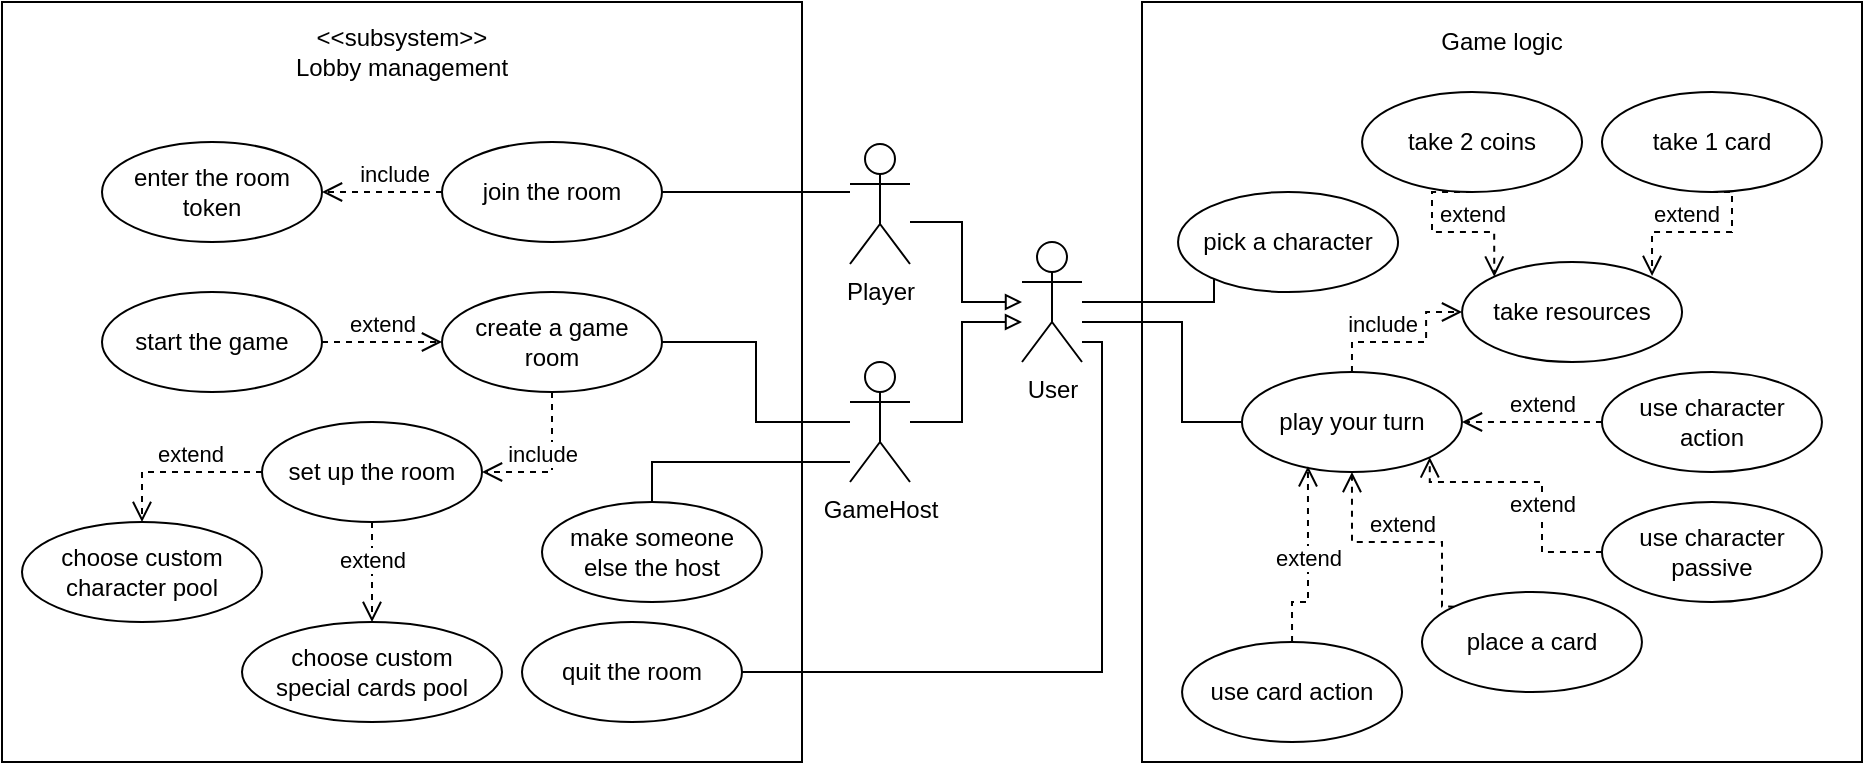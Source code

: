 <mxfile version="15.4.0" type="device"><diagram id="NDPKH3lI2D_nGLkVDp9v" name="Page-1"><mxGraphModel dx="2071" dy="714" grid="1" gridSize="10" guides="1" tooltips="1" connect="1" arrows="1" fold="1" page="1" pageScale="1" pageWidth="850" pageHeight="1100" math="0" shadow="0"><root><mxCell id="0"/><mxCell id="1" parent="0"/><mxCell id="6m-tHnOv9o_Uf5mOV2dY-5" value="" style="rounded=0;whiteSpace=wrap;html=1;fillColor=none;" vertex="1" parent="1"><mxGeometry x="540" y="240" width="360" height="380" as="geometry"/></mxCell><mxCell id="6m-tHnOv9o_Uf5mOV2dY-3" value="" style="rounded=0;whiteSpace=wrap;html=1;fillColor=none;" vertex="1" parent="1"><mxGeometry x="-30" y="240" width="400" height="380" as="geometry"/></mxCell><mxCell id="e-HYJtQRlOVzYpu_lIyC-15" value="" style="edgeStyle=orthogonalEdgeStyle;rounded=0;orthogonalLoop=1;jettySize=auto;html=1;startArrow=none;startFill=0;endArrow=none;endFill=0;" parent="1" source="e-HYJtQRlOVzYpu_lIyC-1" target="e-HYJtQRlOVzYpu_lIyC-14" edge="1"><mxGeometry relative="1" as="geometry"><Array as="points"><mxPoint x="340" y="335"/><mxPoint x="340" y="335"/></Array></mxGeometry></mxCell><mxCell id="e-HYJtQRlOVzYpu_lIyC-51" value="" style="edgeStyle=orthogonalEdgeStyle;rounded=0;orthogonalLoop=1;jettySize=auto;html=1;startArrow=none;startFill=0;endArrow=none;endFill=0;" parent="1" source="e-HYJtQRlOVzYpu_lIyC-4" target="e-HYJtQRlOVzYpu_lIyC-50" edge="1"><mxGeometry relative="1" as="geometry"><Array as="points"><mxPoint x="520" y="410"/><mxPoint x="520" y="575"/></Array></mxGeometry></mxCell><mxCell id="e-HYJtQRlOVzYpu_lIyC-1" value="Player" style="shape=umlActor;verticalLabelPosition=bottom;verticalAlign=top;html=1;outlineConnect=0;" parent="1" vertex="1"><mxGeometry x="394" y="311" width="30" height="60" as="geometry"/></mxCell><mxCell id="e-HYJtQRlOVzYpu_lIyC-2" value="create a game&lt;br&gt;room" style="ellipse;whiteSpace=wrap;html=1;" parent="1" vertex="1"><mxGeometry x="190" y="385" width="110" height="50" as="geometry"/></mxCell><mxCell id="e-HYJtQRlOVzYpu_lIyC-10" value="" style="edgeStyle=orthogonalEdgeStyle;rounded=0;orthogonalLoop=1;jettySize=auto;html=1;startArrow=none;startFill=0;endArrow=none;endFill=0;entryX=1;entryY=0.5;entryDx=0;entryDy=0;" parent="1" source="e-HYJtQRlOVzYpu_lIyC-3" target="e-HYJtQRlOVzYpu_lIyC-2" edge="1"><mxGeometry relative="1" as="geometry"><Array as="points"/></mxGeometry></mxCell><mxCell id="e-HYJtQRlOVzYpu_lIyC-54" value="" style="edgeStyle=orthogonalEdgeStyle;rounded=0;orthogonalLoop=1;jettySize=auto;html=1;startArrow=none;startFill=0;endArrow=none;endFill=0;entryX=0.5;entryY=0;entryDx=0;entryDy=0;" parent="1" source="e-HYJtQRlOVzYpu_lIyC-3" target="e-HYJtQRlOVzYpu_lIyC-53" edge="1"><mxGeometry relative="1" as="geometry"><Array as="points"><mxPoint x="295" y="470"/></Array></mxGeometry></mxCell><mxCell id="e-HYJtQRlOVzYpu_lIyC-3" value="GameHost" style="shape=umlActor;verticalLabelPosition=bottom;verticalAlign=top;html=1;outlineConnect=0;" parent="1" vertex="1"><mxGeometry x="394" y="420" width="30" height="60" as="geometry"/></mxCell><mxCell id="e-HYJtQRlOVzYpu_lIyC-6" style="edgeStyle=orthogonalEdgeStyle;rounded=0;orthogonalLoop=1;jettySize=auto;html=1;endArrow=none;endFill=0;startArrow=block;startFill=0;" parent="1" source="e-HYJtQRlOVzYpu_lIyC-4" target="e-HYJtQRlOVzYpu_lIyC-1" edge="1"><mxGeometry relative="1" as="geometry"><mxPoint x="450" y="340" as="targetPoint"/><Array as="points"><mxPoint x="450" y="390"/><mxPoint x="450" y="350"/></Array></mxGeometry></mxCell><mxCell id="e-HYJtQRlOVzYpu_lIyC-31" value="" style="edgeStyle=orthogonalEdgeStyle;rounded=0;orthogonalLoop=1;jettySize=auto;html=1;startArrow=none;startFill=0;endArrow=none;endFill=0;entryX=0;entryY=1;entryDx=0;entryDy=0;" parent="1" source="e-HYJtQRlOVzYpu_lIyC-4" target="e-HYJtQRlOVzYpu_lIyC-25" edge="1"><mxGeometry relative="1" as="geometry"><Array as="points"><mxPoint x="576" y="390"/></Array></mxGeometry></mxCell><mxCell id="e-HYJtQRlOVzYpu_lIyC-33" value="" style="edgeStyle=orthogonalEdgeStyle;rounded=0;orthogonalLoop=1;jettySize=auto;html=1;startArrow=none;startFill=0;endArrow=none;endFill=0;entryX=0;entryY=0.5;entryDx=0;entryDy=0;" parent="1" source="e-HYJtQRlOVzYpu_lIyC-4" target="e-HYJtQRlOVzYpu_lIyC-32" edge="1"><mxGeometry relative="1" as="geometry"><Array as="points"><mxPoint x="560" y="400"/><mxPoint x="560" y="450"/></Array></mxGeometry></mxCell><mxCell id="e-HYJtQRlOVzYpu_lIyC-4" value="User" style="shape=umlActor;verticalLabelPosition=bottom;verticalAlign=top;html=1;outlineConnect=0;" parent="1" vertex="1"><mxGeometry x="480" y="360" width="30" height="60" as="geometry"/></mxCell><mxCell id="e-HYJtQRlOVzYpu_lIyC-7" style="edgeStyle=orthogonalEdgeStyle;rounded=0;orthogonalLoop=1;jettySize=auto;html=1;endArrow=none;endFill=0;startArrow=block;startFill=0;" parent="1" source="e-HYJtQRlOVzYpu_lIyC-4" target="e-HYJtQRlOVzYpu_lIyC-3" edge="1"><mxGeometry relative="1" as="geometry"><mxPoint x="-40" y="400" as="sourcePoint"/><mxPoint x="20" y="350" as="targetPoint"/><Array as="points"><mxPoint x="450" y="400"/><mxPoint x="450" y="450"/></Array></mxGeometry></mxCell><mxCell id="e-HYJtQRlOVzYpu_lIyC-9" value="set up the room" style="ellipse;whiteSpace=wrap;html=1;" parent="1" vertex="1"><mxGeometry x="100" y="450" width="110" height="50" as="geometry"/></mxCell><mxCell id="e-HYJtQRlOVzYpu_lIyC-13" value="include" style="html=1;verticalAlign=bottom;endArrow=open;dashed=1;endSize=8;rounded=0;edgeStyle=orthogonalEdgeStyle;exitX=0.5;exitY=1;exitDx=0;exitDy=0;entryX=1;entryY=0.5;entryDx=0;entryDy=0;" parent="1" source="e-HYJtQRlOVzYpu_lIyC-2" target="e-HYJtQRlOVzYpu_lIyC-9" edge="1"><mxGeometry x="0.2" relative="1" as="geometry"><mxPoint x="270" y="360" as="sourcePoint"/><mxPoint x="190" y="360" as="targetPoint"/><mxPoint as="offset"/></mxGeometry></mxCell><mxCell id="e-HYJtQRlOVzYpu_lIyC-14" value="join the room" style="ellipse;whiteSpace=wrap;html=1;" parent="1" vertex="1"><mxGeometry x="190" y="310" width="110" height="50" as="geometry"/></mxCell><mxCell id="e-HYJtQRlOVzYpu_lIyC-16" value="start the game" style="ellipse;whiteSpace=wrap;html=1;" parent="1" vertex="1"><mxGeometry x="20" y="385" width="110" height="50" as="geometry"/></mxCell><mxCell id="e-HYJtQRlOVzYpu_lIyC-19" value="extend" style="html=1;verticalAlign=bottom;endArrow=open;dashed=1;endSize=8;rounded=0;edgeStyle=orthogonalEdgeStyle;entryX=0;entryY=0.5;entryDx=0;entryDy=0;exitX=1;exitY=0.5;exitDx=0;exitDy=0;" parent="1" source="e-HYJtQRlOVzYpu_lIyC-16" target="e-HYJtQRlOVzYpu_lIyC-2" edge="1"><mxGeometry relative="1" as="geometry"><mxPoint x="140" y="410" as="sourcePoint"/><mxPoint x="255.0" y="335" as="targetPoint"/><mxPoint as="offset"/><Array as="points"/></mxGeometry></mxCell><mxCell id="e-HYJtQRlOVzYpu_lIyC-20" value="enter the room&lt;br&gt;token" style="ellipse;whiteSpace=wrap;html=1;" parent="1" vertex="1"><mxGeometry x="20" y="310" width="110" height="50" as="geometry"/></mxCell><mxCell id="e-HYJtQRlOVzYpu_lIyC-21" value="include" style="html=1;verticalAlign=bottom;endArrow=open;dashed=1;endSize=8;rounded=0;edgeStyle=orthogonalEdgeStyle;exitX=0;exitY=0.5;exitDx=0;exitDy=0;entryX=1;entryY=0.5;entryDx=0;entryDy=0;" parent="1" source="e-HYJtQRlOVzYpu_lIyC-14" target="e-HYJtQRlOVzYpu_lIyC-20" edge="1"><mxGeometry x="-0.2" relative="1" as="geometry"><mxPoint x="205.0" y="395" as="sourcePoint"/><mxPoint x="205.0" y="335" as="targetPoint"/><mxPoint as="offset"/></mxGeometry></mxCell><mxCell id="e-HYJtQRlOVzYpu_lIyC-25" value="pick a character" style="ellipse;whiteSpace=wrap;html=1;" parent="1" vertex="1"><mxGeometry x="558.03" y="335" width="110" height="50" as="geometry"/></mxCell><mxCell id="e-HYJtQRlOVzYpu_lIyC-26" value="choose custom&lt;br&gt;character pool" style="ellipse;whiteSpace=wrap;html=1;" parent="1" vertex="1"><mxGeometry x="-20" y="500" width="120" height="50" as="geometry"/></mxCell><mxCell id="e-HYJtQRlOVzYpu_lIyC-27" value="choose custom&lt;br&gt;special cards pool" style="ellipse;whiteSpace=wrap;html=1;" parent="1" vertex="1"><mxGeometry x="90" y="550" width="130" height="50" as="geometry"/></mxCell><mxCell id="e-HYJtQRlOVzYpu_lIyC-28" value="extend" style="html=1;verticalAlign=bottom;endArrow=open;dashed=1;endSize=8;rounded=0;edgeStyle=orthogonalEdgeStyle;exitX=0;exitY=0.5;exitDx=0;exitDy=0;entryX=0.5;entryY=0;entryDx=0;entryDy=0;" parent="1" source="e-HYJtQRlOVzYpu_lIyC-9" target="e-HYJtQRlOVzYpu_lIyC-26" edge="1"><mxGeometry x="-0.158" relative="1" as="geometry"><mxPoint x="135" y="390.0" as="sourcePoint"/><mxPoint x="200" y="420.0" as="targetPoint"/><mxPoint as="offset"/><Array as="points"><mxPoint x="40" y="475"/></Array></mxGeometry></mxCell><mxCell id="e-HYJtQRlOVzYpu_lIyC-29" value="extend" style="html=1;verticalAlign=bottom;endArrow=open;dashed=1;endSize=8;rounded=0;edgeStyle=orthogonalEdgeStyle;exitX=0.5;exitY=1;exitDx=0;exitDy=0;entryX=0.5;entryY=0;entryDx=0;entryDy=0;" parent="1" source="e-HYJtQRlOVzYpu_lIyC-9" target="e-HYJtQRlOVzYpu_lIyC-27" edge="1"><mxGeometry x="0.112" relative="1" as="geometry"><mxPoint x="135" y="390.0" as="sourcePoint"/><mxPoint x="200" y="420.0" as="targetPoint"/><mxPoint as="offset"/><Array as="points"><mxPoint x="155" y="530"/><mxPoint x="155" y="530"/></Array></mxGeometry></mxCell><mxCell id="e-HYJtQRlOVzYpu_lIyC-32" value="play your turn" style="ellipse;whiteSpace=wrap;html=1;" parent="1" vertex="1"><mxGeometry x="589.98" y="425" width="110" height="50" as="geometry"/></mxCell><mxCell id="e-HYJtQRlOVzYpu_lIyC-34" value="take resources" style="ellipse;whiteSpace=wrap;html=1;" parent="1" vertex="1"><mxGeometry x="700.03" y="370" width="110" height="50" as="geometry"/></mxCell><mxCell id="e-HYJtQRlOVzYpu_lIyC-36" value="take 2 coins" style="ellipse;whiteSpace=wrap;html=1;" parent="1" vertex="1"><mxGeometry x="650.03" y="285" width="110" height="50" as="geometry"/></mxCell><mxCell id="e-HYJtQRlOVzYpu_lIyC-37" value="extend" style="html=1;verticalAlign=bottom;endArrow=open;dashed=1;endSize=8;rounded=0;edgeStyle=orthogonalEdgeStyle;exitX=0.5;exitY=1;exitDx=0;exitDy=0;entryX=0;entryY=0;entryDx=0;entryDy=0;" parent="1" source="e-HYJtQRlOVzYpu_lIyC-36" target="e-HYJtQRlOVzYpu_lIyC-34" edge="1"><mxGeometry x="0.285" relative="1" as="geometry"><mxPoint x="205.03" y="565" as="sourcePoint"/><mxPoint x="205.03" y="615" as="targetPoint"/><mxPoint as="offset"/><Array as="points"><mxPoint x="684.98" y="355"/><mxPoint x="715.98" y="355"/></Array></mxGeometry></mxCell><mxCell id="e-HYJtQRlOVzYpu_lIyC-38" value="take 1 card" style="ellipse;whiteSpace=wrap;html=1;" parent="1" vertex="1"><mxGeometry x="769.98" y="285" width="110" height="50" as="geometry"/></mxCell><mxCell id="e-HYJtQRlOVzYpu_lIyC-39" value="extend" style="html=1;verticalAlign=bottom;endArrow=open;dashed=1;endSize=8;rounded=0;edgeStyle=orthogonalEdgeStyle;exitX=0.5;exitY=1;exitDx=0;exitDy=0;" parent="1" source="e-HYJtQRlOVzYpu_lIyC-38" edge="1"><mxGeometry x="0.152" relative="1" as="geometry"><mxPoint x="810.03" y="301.19" as="sourcePoint"/><mxPoint x="795.03" y="377" as="targetPoint"/><mxPoint as="offset"/><Array as="points"><mxPoint x="834.98" y="355"/><mxPoint x="794.98" y="355"/></Array></mxGeometry></mxCell><mxCell id="e-HYJtQRlOVzYpu_lIyC-40" value="include" style="html=1;verticalAlign=bottom;endArrow=open;dashed=1;endSize=8;rounded=0;edgeStyle=orthogonalEdgeStyle;exitX=0.5;exitY=0;exitDx=0;exitDy=0;entryX=0;entryY=0.5;entryDx=0;entryDy=0;" parent="1" source="e-HYJtQRlOVzYpu_lIyC-32" target="e-HYJtQRlOVzYpu_lIyC-34" edge="1"><mxGeometry x="-0.294" relative="1" as="geometry"><mxPoint x="681.921" y="412.322" as="sourcePoint"/><mxPoint x="739.98" y="432" as="targetPoint"/><mxPoint as="offset"/><Array as="points"><mxPoint x="645.03" y="410"/><mxPoint x="682.03" y="410"/><mxPoint x="682.03" y="395"/></Array></mxGeometry></mxCell><mxCell id="e-HYJtQRlOVzYpu_lIyC-41" value="place a card" style="ellipse;whiteSpace=wrap;html=1;" parent="1" vertex="1"><mxGeometry x="679.98" y="535" width="110" height="50" as="geometry"/></mxCell><mxCell id="e-HYJtQRlOVzYpu_lIyC-42" value="extend" style="html=1;verticalAlign=bottom;endArrow=open;dashed=1;endSize=8;rounded=0;edgeStyle=orthogonalEdgeStyle;exitX=0;exitY=0;exitDx=0;exitDy=0;entryX=0.5;entryY=1;entryDx=0;entryDy=0;" parent="1" source="e-HYJtQRlOVzYpu_lIyC-41" target="e-HYJtQRlOVzYpu_lIyC-32" edge="1"><mxGeometry x="-0.013" relative="1" as="geometry"><mxPoint x="753.03" y="350" as="sourcePoint"/><mxPoint x="784.139" y="387.322" as="targetPoint"/><mxPoint as="offset"/><Array as="points"><mxPoint x="689.98" y="542"/><mxPoint x="689.98" y="510"/><mxPoint x="644.98" y="510"/></Array></mxGeometry></mxCell><mxCell id="e-HYJtQRlOVzYpu_lIyC-43" value="use character action" style="ellipse;whiteSpace=wrap;html=1;" parent="1" vertex="1"><mxGeometry x="769.98" y="425" width="110" height="50" as="geometry"/></mxCell><mxCell id="e-HYJtQRlOVzYpu_lIyC-44" value="use character passive" style="ellipse;whiteSpace=wrap;html=1;" parent="1" vertex="1"><mxGeometry x="769.98" y="490" width="110" height="50" as="geometry"/></mxCell><mxCell id="e-HYJtQRlOVzYpu_lIyC-45" value="extend" style="html=1;verticalAlign=bottom;endArrow=open;dashed=1;endSize=8;rounded=0;edgeStyle=orthogonalEdgeStyle;entryX=1;entryY=1;entryDx=0;entryDy=0;exitX=0;exitY=0.5;exitDx=0;exitDy=0;" parent="1" source="e-HYJtQRlOVzYpu_lIyC-44" target="e-HYJtQRlOVzYpu_lIyC-32" edge="1"><mxGeometry x="-0.325" relative="1" as="geometry"><mxPoint x="705.98" y="520" as="sourcePoint"/><mxPoint x="654.98" y="485.0" as="targetPoint"/><mxPoint as="offset"/><Array as="points"><mxPoint x="739.98" y="515"/><mxPoint x="739.98" y="480"/><mxPoint x="683.98" y="480"/></Array></mxGeometry></mxCell><mxCell id="e-HYJtQRlOVzYpu_lIyC-46" value="extend" style="html=1;verticalAlign=bottom;endArrow=open;dashed=1;endSize=8;rounded=0;edgeStyle=orthogonalEdgeStyle;entryX=1;entryY=0.5;entryDx=0;entryDy=0;exitX=0;exitY=0.5;exitDx=0;exitDy=0;" parent="1" source="e-HYJtQRlOVzYpu_lIyC-43" target="e-HYJtQRlOVzYpu_lIyC-32" edge="1"><mxGeometry x="-0.143" relative="1" as="geometry"><mxPoint x="779.98" y="525.0" as="sourcePoint"/><mxPoint x="693.871" y="477.678" as="targetPoint"/><mxPoint as="offset"/><Array as="points"><mxPoint x="729.98" y="450"/><mxPoint x="729.98" y="450"/></Array></mxGeometry></mxCell><mxCell id="e-HYJtQRlOVzYpu_lIyC-47" value="use card action" style="ellipse;whiteSpace=wrap;html=1;" parent="1" vertex="1"><mxGeometry x="560.03" y="560" width="110" height="50" as="geometry"/></mxCell><mxCell id="e-HYJtQRlOVzYpu_lIyC-48" value="extend" style="html=1;verticalAlign=bottom;endArrow=open;dashed=1;endSize=8;rounded=0;edgeStyle=orthogonalEdgeStyle;entryX=0.3;entryY=0.943;entryDx=0;entryDy=0;exitX=0.5;exitY=0;exitDx=0;exitDy=0;entryPerimeter=0;" parent="1" source="e-HYJtQRlOVzYpu_lIyC-47" target="e-HYJtQRlOVzYpu_lIyC-32" edge="1"><mxGeometry x="-0.143" relative="1" as="geometry"><mxPoint x="699.98" y="710.0" as="sourcePoint"/><mxPoint x="619.98" y="635.0" as="targetPoint"/><mxPoint as="offset"/><Array as="points"><mxPoint x="614.98" y="540"/><mxPoint x="622.98" y="540"/></Array></mxGeometry></mxCell><mxCell id="e-HYJtQRlOVzYpu_lIyC-50" value="quit the room" style="ellipse;whiteSpace=wrap;html=1;" parent="1" vertex="1"><mxGeometry x="230" y="550" width="110" height="50" as="geometry"/></mxCell><mxCell id="e-HYJtQRlOVzYpu_lIyC-53" value="make someone&lt;br&gt;else the host" style="ellipse;whiteSpace=wrap;html=1;" parent="1" vertex="1"><mxGeometry x="240" y="490" width="110" height="50" as="geometry"/></mxCell><mxCell id="6m-tHnOv9o_Uf5mOV2dY-4" value="&amp;lt;&amp;lt;subsystem&amp;gt;&amp;gt;&lt;br&gt;Lobby management" style="text;html=1;strokeColor=none;fillColor=none;align=center;verticalAlign=middle;whiteSpace=wrap;rounded=0;" vertex="1" parent="1"><mxGeometry x="80" y="245" width="180" height="40" as="geometry"/></mxCell><mxCell id="6m-tHnOv9o_Uf5mOV2dY-6" value="Game logic" style="text;html=1;strokeColor=none;fillColor=none;align=center;verticalAlign=middle;whiteSpace=wrap;rounded=0;" vertex="1" parent="1"><mxGeometry x="630" y="250" width="180" height="20" as="geometry"/></mxCell></root></mxGraphModel></diagram></mxfile>